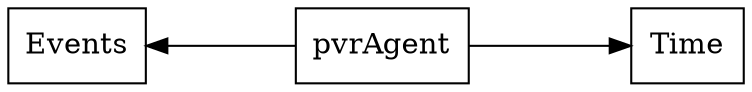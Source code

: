 digraph pvrAgent {
    node [URL="controlFlow/\N.html" shape=box]
    graph [layout="circo"]
    pvrAgent [URL="\N.html" root=true]

    pvrAgent -> Time
    pvrAgent -> Events
}
